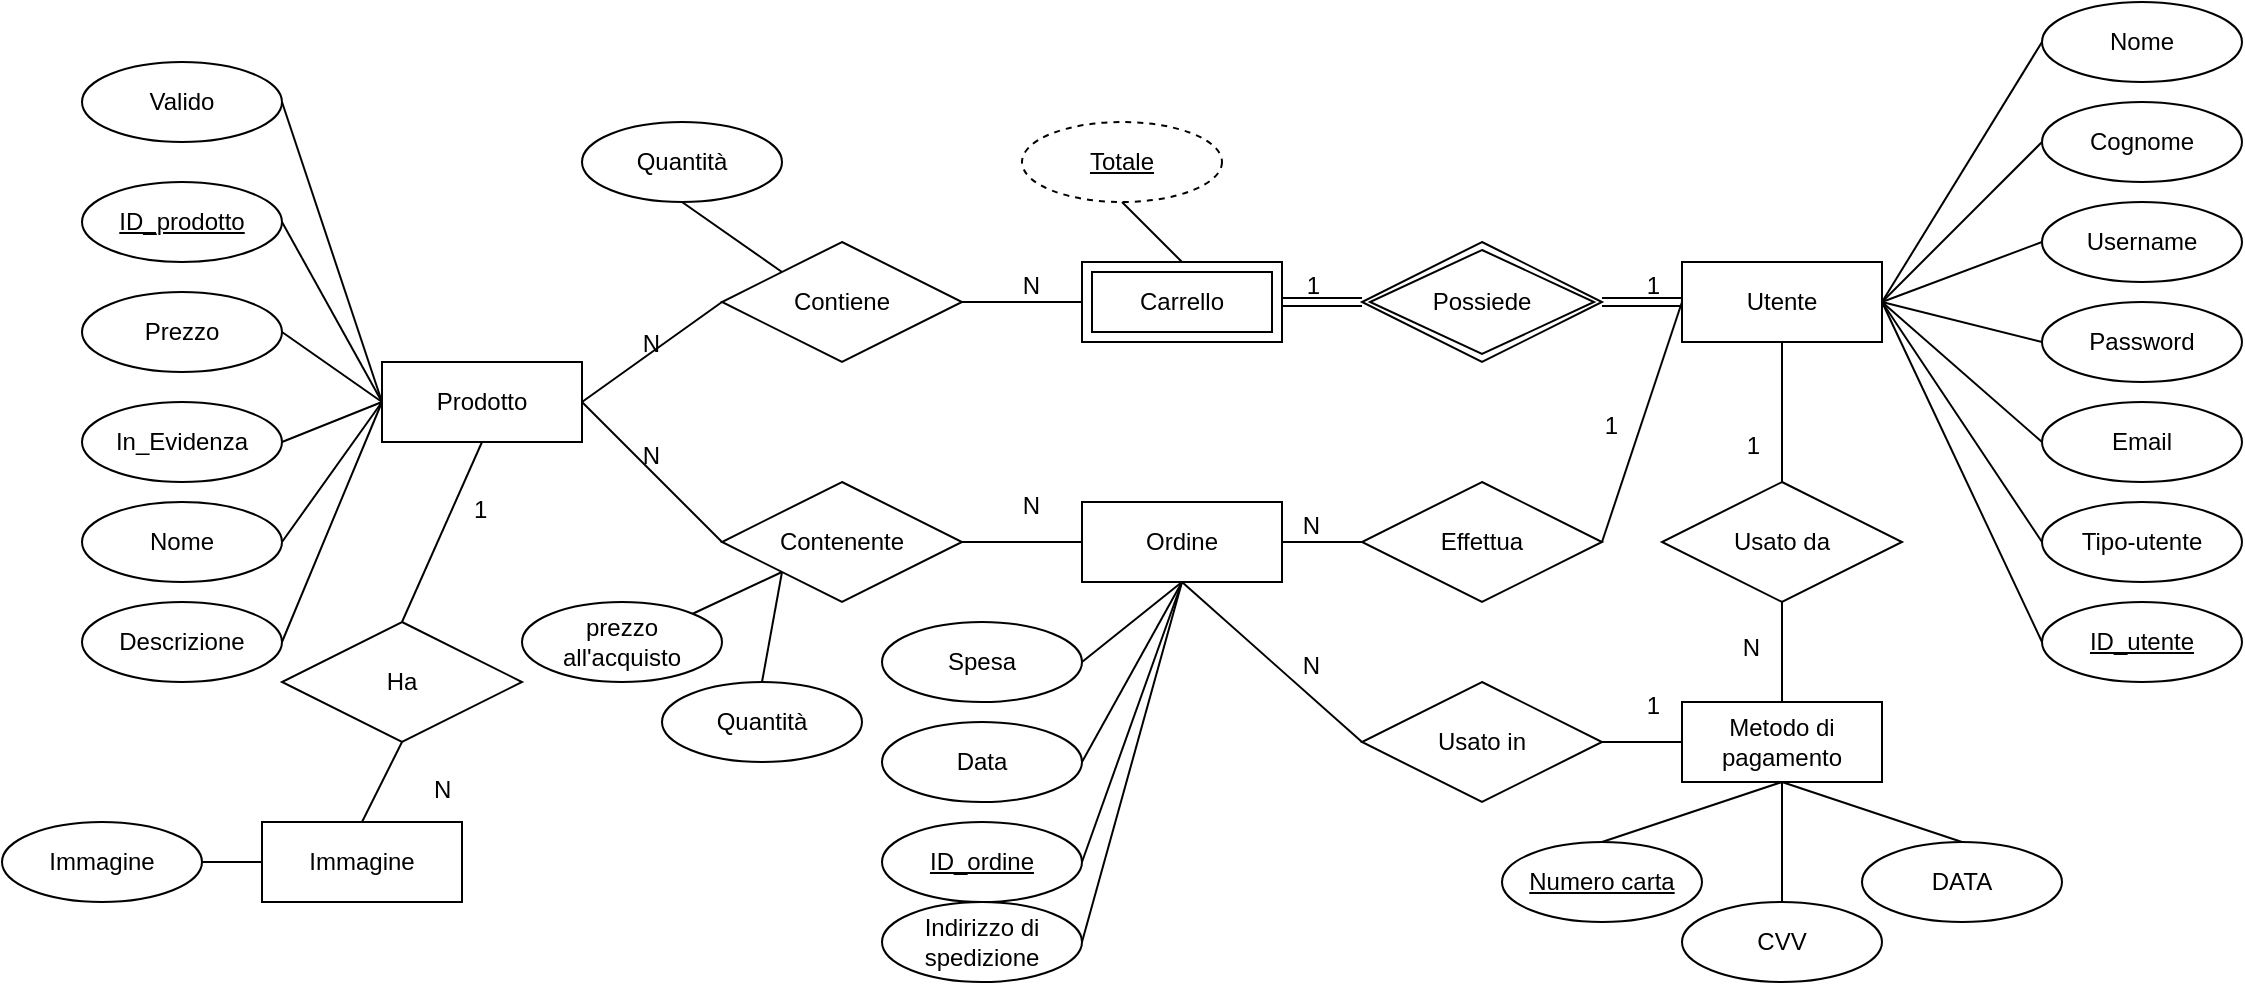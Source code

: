<mxfile version="24.6.1" type="device">
  <diagram name="Pagina-1" id="ulCDAMbjh5_WkC5npHMu">
    <mxGraphModel dx="1847" dy="1665" grid="1" gridSize="10" guides="1" tooltips="1" connect="1" arrows="1" fold="1" page="1" pageScale="1" pageWidth="827" pageHeight="1169" math="0" shadow="0">
      <root>
        <mxCell id="0" />
        <mxCell id="1" parent="0" />
        <mxCell id="CIkhCJjsKe8W1dYTgCuG-1" value="Utente" style="whiteSpace=wrap;html=1;align=center;" parent="1" vertex="1">
          <mxGeometry x="240" y="-150" width="100" height="40" as="geometry" />
        </mxCell>
        <mxCell id="CIkhCJjsKe8W1dYTgCuG-2" value="Nome" style="ellipse;whiteSpace=wrap;html=1;align=center;" parent="1" vertex="1">
          <mxGeometry x="420" y="-280" width="100" height="40" as="geometry" />
        </mxCell>
        <mxCell id="CIkhCJjsKe8W1dYTgCuG-3" value="Username" style="ellipse;whiteSpace=wrap;html=1;align=center;" parent="1" vertex="1">
          <mxGeometry x="420" y="-180" width="100" height="40" as="geometry" />
        </mxCell>
        <mxCell id="CIkhCJjsKe8W1dYTgCuG-4" value="Cognome" style="ellipse;whiteSpace=wrap;html=1;align=center;" parent="1" vertex="1">
          <mxGeometry x="420" y="-230" width="100" height="40" as="geometry" />
        </mxCell>
        <mxCell id="CIkhCJjsKe8W1dYTgCuG-5" value="Password" style="ellipse;whiteSpace=wrap;html=1;align=center;" parent="1" vertex="1">
          <mxGeometry x="420" y="-130" width="100" height="40" as="geometry" />
        </mxCell>
        <mxCell id="CIkhCJjsKe8W1dYTgCuG-7" value="Tipo-utente" style="ellipse;whiteSpace=wrap;html=1;align=center;" parent="1" vertex="1">
          <mxGeometry x="420" y="-30" width="100" height="40" as="geometry" />
        </mxCell>
        <mxCell id="CIkhCJjsKe8W1dYTgCuG-9" value="" style="endArrow=none;html=1;rounded=0;exitX=1;exitY=0.5;exitDx=0;exitDy=0;entryX=0;entryY=0.5;entryDx=0;entryDy=0;" parent="1" source="CIkhCJjsKe8W1dYTgCuG-1" target="CIkhCJjsKe8W1dYTgCuG-2" edge="1">
          <mxGeometry relative="1" as="geometry">
            <mxPoint x="340" y="-150" as="sourcePoint" />
            <mxPoint x="500" y="-150" as="targetPoint" />
          </mxGeometry>
        </mxCell>
        <mxCell id="CIkhCJjsKe8W1dYTgCuG-10" value="" style="endArrow=none;html=1;rounded=0;exitX=1;exitY=0.5;exitDx=0;exitDy=0;entryX=0;entryY=0.5;entryDx=0;entryDy=0;" parent="1" source="CIkhCJjsKe8W1dYTgCuG-1" target="CIkhCJjsKe8W1dYTgCuG-4" edge="1">
          <mxGeometry relative="1" as="geometry">
            <mxPoint x="340" y="-150" as="sourcePoint" />
            <mxPoint x="500" y="-150" as="targetPoint" />
          </mxGeometry>
        </mxCell>
        <mxCell id="CIkhCJjsKe8W1dYTgCuG-11" value="" style="endArrow=none;html=1;rounded=0;exitX=1;exitY=0.5;exitDx=0;exitDy=0;entryX=0;entryY=0.5;entryDx=0;entryDy=0;" parent="1" source="CIkhCJjsKe8W1dYTgCuG-1" target="CIkhCJjsKe8W1dYTgCuG-3" edge="1">
          <mxGeometry relative="1" as="geometry">
            <mxPoint x="340" y="-150" as="sourcePoint" />
            <mxPoint x="500" y="-150" as="targetPoint" />
          </mxGeometry>
        </mxCell>
        <mxCell id="CIkhCJjsKe8W1dYTgCuG-12" value="" style="endArrow=none;html=1;rounded=0;exitX=1;exitY=0.5;exitDx=0;exitDy=0;entryX=0;entryY=0.5;entryDx=0;entryDy=0;" parent="1" source="CIkhCJjsKe8W1dYTgCuG-1" target="CIkhCJjsKe8W1dYTgCuG-5" edge="1">
          <mxGeometry relative="1" as="geometry">
            <mxPoint x="340" y="-150" as="sourcePoint" />
            <mxPoint x="500" y="-150" as="targetPoint" />
          </mxGeometry>
        </mxCell>
        <mxCell id="CIkhCJjsKe8W1dYTgCuG-13" value="" style="endArrow=none;html=1;rounded=0;exitX=1;exitY=0.5;exitDx=0;exitDy=0;entryX=0;entryY=0.5;entryDx=0;entryDy=0;" parent="1" source="CIkhCJjsKe8W1dYTgCuG-1" target="zANikicJA0wHhlvG8WpX-4" edge="1">
          <mxGeometry relative="1" as="geometry">
            <mxPoint x="340" y="-150" as="sourcePoint" />
            <mxPoint x="420" y="-60" as="targetPoint" />
          </mxGeometry>
        </mxCell>
        <mxCell id="CIkhCJjsKe8W1dYTgCuG-14" value="" style="endArrow=none;html=1;rounded=0;exitX=1;exitY=0.5;exitDx=0;exitDy=0;entryX=0;entryY=0.5;entryDx=0;entryDy=0;" parent="1" source="CIkhCJjsKe8W1dYTgCuG-1" target="CIkhCJjsKe8W1dYTgCuG-7" edge="1">
          <mxGeometry relative="1" as="geometry">
            <mxPoint x="340" y="-150" as="sourcePoint" />
            <mxPoint x="500" y="-150" as="targetPoint" />
          </mxGeometry>
        </mxCell>
        <mxCell id="CIkhCJjsKe8W1dYTgCuG-15" value="Prodotto" style="whiteSpace=wrap;html=1;align=center;" parent="1" vertex="1">
          <mxGeometry x="-410" y="-100" width="100" height="40" as="geometry" />
        </mxCell>
        <mxCell id="CIkhCJjsKe8W1dYTgCuG-18" value="Contiene" style="shape=rhombus;perimeter=rhombusPerimeter;whiteSpace=wrap;html=1;align=center;" parent="1" vertex="1">
          <mxGeometry x="-240" y="-160" width="120" height="60" as="geometry" />
        </mxCell>
        <mxCell id="CIkhCJjsKe8W1dYTgCuG-24" value="Carrello" style="shape=ext;margin=3;double=1;whiteSpace=wrap;html=1;align=center;" parent="1" vertex="1">
          <mxGeometry x="-60" y="-150" width="100" height="40" as="geometry" />
        </mxCell>
        <mxCell id="CIkhCJjsKe8W1dYTgCuG-25" value="Possiede" style="shape=rhombus;double=1;perimeter=rhombusPerimeter;whiteSpace=wrap;html=1;align=center;" parent="1" vertex="1">
          <mxGeometry x="80" y="-160" width="120" height="60" as="geometry" />
        </mxCell>
        <mxCell id="CIkhCJjsKe8W1dYTgCuG-26" value="" style="shape=link;html=1;rounded=0;entryX=1;entryY=0.5;entryDx=0;entryDy=0;exitX=0;exitY=0.5;exitDx=0;exitDy=0;" parent="1" source="CIkhCJjsKe8W1dYTgCuG-25" target="CIkhCJjsKe8W1dYTgCuG-24" edge="1">
          <mxGeometry relative="1" as="geometry">
            <mxPoint x="80" y="-150" as="sourcePoint" />
            <mxPoint x="240" y="-150" as="targetPoint" />
          </mxGeometry>
        </mxCell>
        <mxCell id="CIkhCJjsKe8W1dYTgCuG-27" value="1" style="resizable=0;html=1;whiteSpace=wrap;align=right;verticalAlign=bottom;" parent="CIkhCJjsKe8W1dYTgCuG-26" connectable="0" vertex="1">
          <mxGeometry x="1" relative="1" as="geometry">
            <mxPoint x="20" as="offset" />
          </mxGeometry>
        </mxCell>
        <mxCell id="CIkhCJjsKe8W1dYTgCuG-28" value="" style="shape=link;html=1;rounded=0;exitX=1;exitY=0.5;exitDx=0;exitDy=0;entryX=0;entryY=0.5;entryDx=0;entryDy=0;" parent="1" source="CIkhCJjsKe8W1dYTgCuG-25" target="CIkhCJjsKe8W1dYTgCuG-1" edge="1">
          <mxGeometry relative="1" as="geometry">
            <mxPoint x="210" y="-130" as="sourcePoint" />
            <mxPoint x="240" y="-150" as="targetPoint" />
          </mxGeometry>
        </mxCell>
        <mxCell id="CIkhCJjsKe8W1dYTgCuG-29" value="1" style="resizable=0;html=1;whiteSpace=wrap;align=right;verticalAlign=bottom;" parent="CIkhCJjsKe8W1dYTgCuG-28" connectable="0" vertex="1">
          <mxGeometry x="1" relative="1" as="geometry">
            <mxPoint x="-10" as="offset" />
          </mxGeometry>
        </mxCell>
        <mxCell id="CIkhCJjsKe8W1dYTgCuG-36" value="" style="endArrow=none;html=1;rounded=0;exitX=0;exitY=0.5;exitDx=0;exitDy=0;entryX=1;entryY=0.5;entryDx=0;entryDy=0;" parent="1" source="CIkhCJjsKe8W1dYTgCuG-18" target="CIkhCJjsKe8W1dYTgCuG-15" edge="1">
          <mxGeometry relative="1" as="geometry">
            <mxPoint x="-110" y="-130" as="sourcePoint" />
            <mxPoint x="50" y="-130" as="targetPoint" />
          </mxGeometry>
        </mxCell>
        <mxCell id="CIkhCJjsKe8W1dYTgCuG-37" value="N" style="resizable=0;html=1;whiteSpace=wrap;align=right;verticalAlign=bottom;" parent="CIkhCJjsKe8W1dYTgCuG-36" connectable="0" vertex="1">
          <mxGeometry x="1" relative="1" as="geometry">
            <mxPoint x="40" y="-20" as="offset" />
          </mxGeometry>
        </mxCell>
        <mxCell id="CIkhCJjsKe8W1dYTgCuG-38" value="" style="endArrow=none;html=1;rounded=0;exitX=1;exitY=0.5;exitDx=0;exitDy=0;entryX=0;entryY=0.5;entryDx=0;entryDy=0;" parent="1" source="CIkhCJjsKe8W1dYTgCuG-18" target="CIkhCJjsKe8W1dYTgCuG-24" edge="1">
          <mxGeometry relative="1" as="geometry">
            <mxPoint x="-110" y="-130" as="sourcePoint" />
            <mxPoint x="50" y="-130" as="targetPoint" />
          </mxGeometry>
        </mxCell>
        <mxCell id="CIkhCJjsKe8W1dYTgCuG-39" value="N" style="resizable=0;html=1;whiteSpace=wrap;align=right;verticalAlign=bottom;" parent="CIkhCJjsKe8W1dYTgCuG-38" connectable="0" vertex="1">
          <mxGeometry x="1" relative="1" as="geometry">
            <mxPoint x="-20" as="offset" />
          </mxGeometry>
        </mxCell>
        <mxCell id="CIkhCJjsKe8W1dYTgCuG-40" value="Effettua" style="shape=rhombus;perimeter=rhombusPerimeter;whiteSpace=wrap;html=1;align=center;" parent="1" vertex="1">
          <mxGeometry x="80" y="-40" width="120" height="60" as="geometry" />
        </mxCell>
        <mxCell id="CIkhCJjsKe8W1dYTgCuG-41" value="" style="endArrow=none;html=1;rounded=0;exitX=0;exitY=0.5;exitDx=0;exitDy=0;entryX=1;entryY=0.5;entryDx=0;entryDy=0;" parent="1" source="CIkhCJjsKe8W1dYTgCuG-1" target="CIkhCJjsKe8W1dYTgCuG-40" edge="1">
          <mxGeometry relative="1" as="geometry">
            <mxPoint y="-110" as="sourcePoint" />
            <mxPoint x="160" y="-110" as="targetPoint" />
          </mxGeometry>
        </mxCell>
        <mxCell id="CIkhCJjsKe8W1dYTgCuG-42" value="1" style="resizable=0;html=1;whiteSpace=wrap;align=right;verticalAlign=bottom;" parent="CIkhCJjsKe8W1dYTgCuG-41" connectable="0" vertex="1">
          <mxGeometry x="1" relative="1" as="geometry">
            <mxPoint x="10" y="-50" as="offset" />
          </mxGeometry>
        </mxCell>
        <mxCell id="CIkhCJjsKe8W1dYTgCuG-44" value="Ordine" style="whiteSpace=wrap;html=1;align=center;" parent="1" vertex="1">
          <mxGeometry x="-60" y="-30" width="100" height="40" as="geometry" />
        </mxCell>
        <mxCell id="CIkhCJjsKe8W1dYTgCuG-45" value="" style="endArrow=none;html=1;rounded=0;exitX=1;exitY=0.5;exitDx=0;exitDy=0;entryX=0;entryY=0.5;entryDx=0;entryDy=0;" parent="1" source="CIkhCJjsKe8W1dYTgCuG-44" target="CIkhCJjsKe8W1dYTgCuG-40" edge="1">
          <mxGeometry relative="1" as="geometry">
            <mxPoint x="20" y="-20" as="sourcePoint" />
            <mxPoint x="180" y="-20" as="targetPoint" />
          </mxGeometry>
        </mxCell>
        <mxCell id="CIkhCJjsKe8W1dYTgCuG-46" value="N" style="resizable=0;html=1;whiteSpace=wrap;align=right;verticalAlign=bottom;" parent="CIkhCJjsKe8W1dYTgCuG-45" connectable="0" vertex="1">
          <mxGeometry x="1" relative="1" as="geometry">
            <mxPoint x="-20" as="offset" />
          </mxGeometry>
        </mxCell>
        <mxCell id="CIkhCJjsKe8W1dYTgCuG-48" value="Contenente" style="shape=rhombus;perimeter=rhombusPerimeter;whiteSpace=wrap;html=1;align=center;" parent="1" vertex="1">
          <mxGeometry x="-240" y="-40" width="120" height="60" as="geometry" />
        </mxCell>
        <mxCell id="CIkhCJjsKe8W1dYTgCuG-49" value="" style="endArrow=none;html=1;rounded=0;exitX=1;exitY=0.5;exitDx=0;exitDy=0;entryX=0;entryY=0.5;entryDx=0;entryDy=0;" parent="1" source="CIkhCJjsKe8W1dYTgCuG-48" target="CIkhCJjsKe8W1dYTgCuG-44" edge="1">
          <mxGeometry relative="1" as="geometry">
            <mxPoint x="-100" y="-60" as="sourcePoint" />
            <mxPoint x="60" y="-60" as="targetPoint" />
          </mxGeometry>
        </mxCell>
        <mxCell id="CIkhCJjsKe8W1dYTgCuG-50" value="N" style="resizable=0;html=1;whiteSpace=wrap;align=right;verticalAlign=bottom;" parent="CIkhCJjsKe8W1dYTgCuG-49" connectable="0" vertex="1">
          <mxGeometry x="1" relative="1" as="geometry">
            <mxPoint x="-20" y="-10" as="offset" />
          </mxGeometry>
        </mxCell>
        <mxCell id="CIkhCJjsKe8W1dYTgCuG-51" value="" style="endArrow=none;html=1;rounded=0;exitX=1;exitY=0.5;exitDx=0;exitDy=0;entryX=0;entryY=0.5;entryDx=0;entryDy=0;" parent="1" source="CIkhCJjsKe8W1dYTgCuG-15" target="CIkhCJjsKe8W1dYTgCuG-48" edge="1">
          <mxGeometry relative="1" as="geometry">
            <mxPoint x="-100" y="-70" as="sourcePoint" />
            <mxPoint x="60" y="-70" as="targetPoint" />
          </mxGeometry>
        </mxCell>
        <mxCell id="CIkhCJjsKe8W1dYTgCuG-52" value="N" style="resizable=0;html=1;whiteSpace=wrap;align=right;verticalAlign=bottom;" parent="CIkhCJjsKe8W1dYTgCuG-51" connectable="0" vertex="1">
          <mxGeometry x="1" relative="1" as="geometry">
            <mxPoint x="-30" y="-35" as="offset" />
          </mxGeometry>
        </mxCell>
        <mxCell id="CIkhCJjsKe8W1dYTgCuG-54" value="Metodo di pagamento" style="whiteSpace=wrap;html=1;align=center;" parent="1" vertex="1">
          <mxGeometry x="240" y="70" width="100" height="40" as="geometry" />
        </mxCell>
        <mxCell id="CIkhCJjsKe8W1dYTgCuG-55" value="Usato da" style="shape=rhombus;perimeter=rhombusPerimeter;whiteSpace=wrap;html=1;align=center;" parent="1" vertex="1">
          <mxGeometry x="230" y="-40" width="120" height="60" as="geometry" />
        </mxCell>
        <mxCell id="CIkhCJjsKe8W1dYTgCuG-56" value="Usato in" style="shape=rhombus;perimeter=rhombusPerimeter;whiteSpace=wrap;html=1;align=center;" parent="1" vertex="1">
          <mxGeometry x="80" y="60" width="120" height="60" as="geometry" />
        </mxCell>
        <mxCell id="CIkhCJjsKe8W1dYTgCuG-57" value="" style="endArrow=none;html=1;rounded=0;exitX=0.5;exitY=1;exitDx=0;exitDy=0;entryX=0;entryY=0.5;entryDx=0;entryDy=0;" parent="1" source="CIkhCJjsKe8W1dYTgCuG-44" target="CIkhCJjsKe8W1dYTgCuG-56" edge="1">
          <mxGeometry relative="1" as="geometry">
            <mxPoint x="20" y="-80" as="sourcePoint" />
            <mxPoint x="70" y="70" as="targetPoint" />
          </mxGeometry>
        </mxCell>
        <mxCell id="CIkhCJjsKe8W1dYTgCuG-58" value="N" style="resizable=0;html=1;whiteSpace=wrap;align=right;verticalAlign=bottom;" parent="CIkhCJjsKe8W1dYTgCuG-57" connectable="0" vertex="1">
          <mxGeometry x="1" relative="1" as="geometry">
            <mxPoint x="-20" y="-30" as="offset" />
          </mxGeometry>
        </mxCell>
        <mxCell id="CIkhCJjsKe8W1dYTgCuG-59" value="" style="endArrow=none;html=1;rounded=0;exitX=1;exitY=0.5;exitDx=0;exitDy=0;entryX=0;entryY=0.5;entryDx=0;entryDy=0;" parent="1" source="CIkhCJjsKe8W1dYTgCuG-56" target="CIkhCJjsKe8W1dYTgCuG-54" edge="1">
          <mxGeometry relative="1" as="geometry">
            <mxPoint x="20" y="-90" as="sourcePoint" />
            <mxPoint x="180" y="-90" as="targetPoint" />
          </mxGeometry>
        </mxCell>
        <mxCell id="CIkhCJjsKe8W1dYTgCuG-60" value="1" style="resizable=0;html=1;whiteSpace=wrap;align=right;verticalAlign=bottom;" parent="CIkhCJjsKe8W1dYTgCuG-59" connectable="0" vertex="1">
          <mxGeometry x="1" relative="1" as="geometry">
            <mxPoint x="-10" y="-10" as="offset" />
          </mxGeometry>
        </mxCell>
        <mxCell id="CIkhCJjsKe8W1dYTgCuG-61" value="" style="endArrow=none;html=1;rounded=0;exitX=0.5;exitY=0;exitDx=0;exitDy=0;entryX=0.5;entryY=1;entryDx=0;entryDy=0;" parent="1" source="CIkhCJjsKe8W1dYTgCuG-54" target="CIkhCJjsKe8W1dYTgCuG-55" edge="1">
          <mxGeometry relative="1" as="geometry">
            <mxPoint x="140" y="40" as="sourcePoint" />
            <mxPoint x="300" y="40" as="targetPoint" />
          </mxGeometry>
        </mxCell>
        <mxCell id="CIkhCJjsKe8W1dYTgCuG-62" value="N" style="resizable=0;html=1;whiteSpace=wrap;align=right;verticalAlign=bottom;" parent="CIkhCJjsKe8W1dYTgCuG-61" connectable="0" vertex="1">
          <mxGeometry x="1" relative="1" as="geometry">
            <mxPoint x="-10" y="31" as="offset" />
          </mxGeometry>
        </mxCell>
        <mxCell id="CIkhCJjsKe8W1dYTgCuG-64" value="" style="endArrow=none;html=1;rounded=0;exitX=0.5;exitY=1;exitDx=0;exitDy=0;entryX=0.5;entryY=0;entryDx=0;entryDy=0;" parent="1" source="CIkhCJjsKe8W1dYTgCuG-1" target="CIkhCJjsKe8W1dYTgCuG-55" edge="1">
          <mxGeometry relative="1" as="geometry">
            <mxPoint x="-10" y="-20" as="sourcePoint" />
            <mxPoint x="150" y="-20" as="targetPoint" />
          </mxGeometry>
        </mxCell>
        <mxCell id="CIkhCJjsKe8W1dYTgCuG-65" value="1" style="resizable=0;html=1;whiteSpace=wrap;align=right;verticalAlign=bottom;" parent="CIkhCJjsKe8W1dYTgCuG-64" connectable="0" vertex="1">
          <mxGeometry x="1" relative="1" as="geometry">
            <mxPoint x="-10" y="-10" as="offset" />
          </mxGeometry>
        </mxCell>
        <mxCell id="CIkhCJjsKe8W1dYTgCuG-66" value="Quantità" style="ellipse;whiteSpace=wrap;html=1;align=center;" parent="1" vertex="1">
          <mxGeometry x="-270" y="60" width="100" height="40" as="geometry" />
        </mxCell>
        <mxCell id="CIkhCJjsKe8W1dYTgCuG-69" value="" style="endArrow=none;html=1;rounded=0;exitX=0.5;exitY=0;exitDx=0;exitDy=0;entryX=0;entryY=1;entryDx=0;entryDy=0;" parent="1" source="CIkhCJjsKe8W1dYTgCuG-66" target="CIkhCJjsKe8W1dYTgCuG-48" edge="1">
          <mxGeometry relative="1" as="geometry">
            <mxPoint x="-260" y="50" as="sourcePoint" />
            <mxPoint x="-100" y="50" as="targetPoint" />
          </mxGeometry>
        </mxCell>
        <mxCell id="CIkhCJjsKe8W1dYTgCuG-70" value="Quantità" style="ellipse;whiteSpace=wrap;html=1;align=center;" parent="1" vertex="1">
          <mxGeometry x="-310" y="-220" width="100" height="40" as="geometry" />
        </mxCell>
        <mxCell id="CIkhCJjsKe8W1dYTgCuG-71" value="Spesa" style="ellipse;whiteSpace=wrap;html=1;align=center;" parent="1" vertex="1">
          <mxGeometry x="-160" y="30" width="100" height="40" as="geometry" />
        </mxCell>
        <mxCell id="CIkhCJjsKe8W1dYTgCuG-72" value="" style="endArrow=none;html=1;rounded=0;exitX=0.5;exitY=1;exitDx=0;exitDy=0;entryX=0;entryY=0;entryDx=0;entryDy=0;" parent="1" source="CIkhCJjsKe8W1dYTgCuG-70" target="CIkhCJjsKe8W1dYTgCuG-18" edge="1">
          <mxGeometry relative="1" as="geometry">
            <mxPoint x="-40" y="-40" as="sourcePoint" />
            <mxPoint x="120" y="-40" as="targetPoint" />
          </mxGeometry>
        </mxCell>
        <mxCell id="CIkhCJjsKe8W1dYTgCuG-73" value="Totale" style="ellipse;whiteSpace=wrap;html=1;align=center;dashed=1;fontStyle=4" parent="1" vertex="1">
          <mxGeometry x="-90" y="-220" width="100" height="40" as="geometry" />
        </mxCell>
        <mxCell id="CIkhCJjsKe8W1dYTgCuG-74" value="" style="endArrow=none;html=1;rounded=0;exitX=0.5;exitY=1;exitDx=0;exitDy=0;entryX=0.5;entryY=0;entryDx=0;entryDy=0;" parent="1" source="CIkhCJjsKe8W1dYTgCuG-73" target="CIkhCJjsKe8W1dYTgCuG-24" edge="1">
          <mxGeometry relative="1" as="geometry">
            <mxPoint x="-10" y="-70" as="sourcePoint" />
            <mxPoint x="150" y="-70" as="targetPoint" />
          </mxGeometry>
        </mxCell>
        <mxCell id="CIkhCJjsKe8W1dYTgCuG-75" value="" style="endArrow=none;html=1;rounded=0;exitX=1;exitY=0.5;exitDx=0;exitDy=0;entryX=0.5;entryY=1;entryDx=0;entryDy=0;" parent="1" source="CIkhCJjsKe8W1dYTgCuG-71" target="CIkhCJjsKe8W1dYTgCuG-44" edge="1">
          <mxGeometry relative="1" as="geometry">
            <mxPoint x="30" y="-20" as="sourcePoint" />
            <mxPoint x="190" y="-20" as="targetPoint" />
          </mxGeometry>
        </mxCell>
        <mxCell id="CIkhCJjsKe8W1dYTgCuG-76" value="Prezzo" style="ellipse;whiteSpace=wrap;html=1;align=center;" parent="1" vertex="1">
          <mxGeometry x="-560" y="-135" width="100" height="40" as="geometry" />
        </mxCell>
        <mxCell id="CIkhCJjsKe8W1dYTgCuG-79" value="" style="endArrow=none;html=1;rounded=0;exitX=1;exitY=0.5;exitDx=0;exitDy=0;entryX=0;entryY=0.5;entryDx=0;entryDy=0;" parent="1" source="CIkhCJjsKe8W1dYTgCuG-76" target="CIkhCJjsKe8W1dYTgCuG-15" edge="1">
          <mxGeometry relative="1" as="geometry">
            <mxPoint x="30" y="-20" as="sourcePoint" />
            <mxPoint x="190" y="-20" as="targetPoint" />
          </mxGeometry>
        </mxCell>
        <mxCell id="CIkhCJjsKe8W1dYTgCuG-80" value="Data" style="ellipse;whiteSpace=wrap;html=1;align=center;" parent="1" vertex="1">
          <mxGeometry x="-160" y="80" width="100" height="40" as="geometry" />
        </mxCell>
        <mxCell id="CIkhCJjsKe8W1dYTgCuG-82" value="" style="endArrow=none;html=1;rounded=0;exitX=0.5;exitY=1;exitDx=0;exitDy=0;entryX=1;entryY=0.5;entryDx=0;entryDy=0;" parent="1" source="CIkhCJjsKe8W1dYTgCuG-44" target="CIkhCJjsKe8W1dYTgCuG-80" edge="1">
          <mxGeometry relative="1" as="geometry">
            <mxPoint x="-30" y="-40" as="sourcePoint" />
            <mxPoint x="130" y="-40" as="targetPoint" />
          </mxGeometry>
        </mxCell>
        <mxCell id="CIkhCJjsKe8W1dYTgCuG-83" value="Indirizzo di spedizione" style="ellipse;whiteSpace=wrap;html=1;align=center;" parent="1" vertex="1">
          <mxGeometry x="-160" y="170" width="100" height="40" as="geometry" />
        </mxCell>
        <mxCell id="CIkhCJjsKe8W1dYTgCuG-84" value="" style="endArrow=none;html=1;rounded=0;exitX=0.5;exitY=1;exitDx=0;exitDy=0;entryX=1;entryY=0.5;entryDx=0;entryDy=0;" parent="1" source="CIkhCJjsKe8W1dYTgCuG-44" target="CIkhCJjsKe8W1dYTgCuG-83" edge="1">
          <mxGeometry relative="1" as="geometry">
            <mxPoint x="-20" y="50" as="sourcePoint" />
            <mxPoint x="140" y="50" as="targetPoint" />
          </mxGeometry>
        </mxCell>
        <mxCell id="CIkhCJjsKe8W1dYTgCuG-85" value="Numero carta" style="ellipse;whiteSpace=wrap;html=1;align=center;fontStyle=4" parent="1" vertex="1">
          <mxGeometry x="150" y="140" width="100" height="40" as="geometry" />
        </mxCell>
        <mxCell id="CIkhCJjsKe8W1dYTgCuG-86" value="CVV" style="ellipse;whiteSpace=wrap;html=1;align=center;" parent="1" vertex="1">
          <mxGeometry x="240" y="170" width="100" height="40" as="geometry" />
        </mxCell>
        <mxCell id="CIkhCJjsKe8W1dYTgCuG-87" value="" style="endArrow=none;html=1;rounded=0;exitX=0.5;exitY=0;exitDx=0;exitDy=0;entryX=0.5;entryY=1;entryDx=0;entryDy=0;" parent="1" source="CIkhCJjsKe8W1dYTgCuG-85" target="CIkhCJjsKe8W1dYTgCuG-54" edge="1">
          <mxGeometry relative="1" as="geometry">
            <mxPoint x="-80" y="160" as="sourcePoint" />
            <mxPoint x="80" y="160" as="targetPoint" />
          </mxGeometry>
        </mxCell>
        <mxCell id="CIkhCJjsKe8W1dYTgCuG-88" value="" style="endArrow=none;html=1;rounded=0;exitX=0.5;exitY=1;exitDx=0;exitDy=0;entryX=0.5;entryY=0;entryDx=0;entryDy=0;" parent="1" source="CIkhCJjsKe8W1dYTgCuG-54" target="CIkhCJjsKe8W1dYTgCuG-86" edge="1">
          <mxGeometry relative="1" as="geometry">
            <mxPoint x="-80" y="160" as="sourcePoint" />
            <mxPoint x="80" y="160" as="targetPoint" />
          </mxGeometry>
        </mxCell>
        <mxCell id="68fnLL6jfc0v7Qo89pBz-1" value="prezzo all&#39;acquisto" style="ellipse;whiteSpace=wrap;html=1;align=center;" parent="1" vertex="1">
          <mxGeometry x="-340" y="20" width="100" height="40" as="geometry" />
        </mxCell>
        <mxCell id="68fnLL6jfc0v7Qo89pBz-4" value="" style="endArrow=none;html=1;rounded=0;exitX=1;exitY=0;exitDx=0;exitDy=0;entryX=0;entryY=1;entryDx=0;entryDy=0;" parent="1" source="68fnLL6jfc0v7Qo89pBz-1" target="CIkhCJjsKe8W1dYTgCuG-48" edge="1">
          <mxGeometry relative="1" as="geometry">
            <mxPoint x="-80" y="-10" as="sourcePoint" />
            <mxPoint x="80" y="-10" as="targetPoint" />
          </mxGeometry>
        </mxCell>
        <mxCell id="68fnLL6jfc0v7Qo89pBz-7" value="ID_prodotto" style="ellipse;whiteSpace=wrap;html=1;align=center;fontStyle=4;" parent="1" vertex="1">
          <mxGeometry x="-560" y="-190" width="100" height="40" as="geometry" />
        </mxCell>
        <mxCell id="68fnLL6jfc0v7Qo89pBz-8" value="" style="endArrow=none;html=1;rounded=0;exitX=1;exitY=0.5;exitDx=0;exitDy=0;entryX=0;entryY=0.5;entryDx=0;entryDy=0;" parent="1" source="68fnLL6jfc0v7Qo89pBz-7" target="CIkhCJjsKe8W1dYTgCuG-15" edge="1">
          <mxGeometry relative="1" as="geometry">
            <mxPoint x="-190" y="10" as="sourcePoint" />
            <mxPoint x="-30" y="10" as="targetPoint" />
          </mxGeometry>
        </mxCell>
        <mxCell id="68fnLL6jfc0v7Qo89pBz-9" value="Nome" style="ellipse;whiteSpace=wrap;html=1;align=center;" parent="1" vertex="1">
          <mxGeometry x="-560" y="-30" width="100" height="40" as="geometry" />
        </mxCell>
        <mxCell id="68fnLL6jfc0v7Qo89pBz-10" value="Descrizione" style="ellipse;whiteSpace=wrap;html=1;align=center;" parent="1" vertex="1">
          <mxGeometry x="-560" y="20" width="100" height="40" as="geometry" />
        </mxCell>
        <mxCell id="68fnLL6jfc0v7Qo89pBz-11" value="" style="endArrow=none;html=1;rounded=0;exitX=1;exitY=0.5;exitDx=0;exitDy=0;entryX=0;entryY=0.5;entryDx=0;entryDy=0;" parent="1" source="68fnLL6jfc0v7Qo89pBz-9" target="CIkhCJjsKe8W1dYTgCuG-15" edge="1">
          <mxGeometry relative="1" as="geometry">
            <mxPoint x="-240" y="10" as="sourcePoint" />
            <mxPoint x="-80" y="10" as="targetPoint" />
          </mxGeometry>
        </mxCell>
        <mxCell id="68fnLL6jfc0v7Qo89pBz-12" value="" style="endArrow=none;html=1;rounded=0;exitX=1;exitY=0.5;exitDx=0;exitDy=0;entryX=0;entryY=0.5;entryDx=0;entryDy=0;" parent="1" source="68fnLL6jfc0v7Qo89pBz-10" target="CIkhCJjsKe8W1dYTgCuG-15" edge="1">
          <mxGeometry relative="1" as="geometry">
            <mxPoint x="-240" y="10" as="sourcePoint" />
            <mxPoint x="-80" y="10" as="targetPoint" />
          </mxGeometry>
        </mxCell>
        <mxCell id="68fnLL6jfc0v7Qo89pBz-13" value="ID_ordine" style="ellipse;whiteSpace=wrap;html=1;align=center;fontStyle=4" parent="1" vertex="1">
          <mxGeometry x="-160" y="130" width="100" height="40" as="geometry" />
        </mxCell>
        <mxCell id="68fnLL6jfc0v7Qo89pBz-14" value="" style="endArrow=none;html=1;rounded=0;exitX=1;exitY=0.5;exitDx=0;exitDy=0;entryX=0.5;entryY=1;entryDx=0;entryDy=0;" parent="1" source="68fnLL6jfc0v7Qo89pBz-13" target="CIkhCJjsKe8W1dYTgCuG-44" edge="1">
          <mxGeometry relative="1" as="geometry">
            <mxPoint x="-50" y="70" as="sourcePoint" />
            <mxPoint x="110" y="70" as="targetPoint" />
          </mxGeometry>
        </mxCell>
        <mxCell id="zANikicJA0wHhlvG8WpX-2" value="ID_utente" style="ellipse;whiteSpace=wrap;html=1;align=center;fontStyle=4;" parent="1" vertex="1">
          <mxGeometry x="420" y="20" width="100" height="40" as="geometry" />
        </mxCell>
        <mxCell id="zANikicJA0wHhlvG8WpX-3" value="" style="endArrow=none;html=1;rounded=0;exitX=1;exitY=0.5;exitDx=0;exitDy=0;entryX=0;entryY=0.5;entryDx=0;entryDy=0;" parent="1" source="CIkhCJjsKe8W1dYTgCuG-1" target="zANikicJA0wHhlvG8WpX-2" edge="1">
          <mxGeometry relative="1" as="geometry">
            <mxPoint x="80" y="-30" as="sourcePoint" />
            <mxPoint x="240" y="-30" as="targetPoint" />
          </mxGeometry>
        </mxCell>
        <mxCell id="zANikicJA0wHhlvG8WpX-4" value="Email" style="ellipse;whiteSpace=wrap;html=1;align=center;" parent="1" vertex="1">
          <mxGeometry x="420" y="-80" width="100" height="40" as="geometry" />
        </mxCell>
        <mxCell id="yn5X_s4ydXxAKd5JYcYT-1" value="Immagine" style="whiteSpace=wrap;html=1;align=center;" parent="1" vertex="1">
          <mxGeometry x="-470" y="130" width="100" height="40" as="geometry" />
        </mxCell>
        <mxCell id="yn5X_s4ydXxAKd5JYcYT-2" value="Ha" style="shape=rhombus;perimeter=rhombusPerimeter;whiteSpace=wrap;html=1;align=center;" parent="1" vertex="1">
          <mxGeometry x="-460" y="30" width="120" height="60" as="geometry" />
        </mxCell>
        <mxCell id="yn5X_s4ydXxAKd5JYcYT-3" value="" style="endArrow=none;html=1;rounded=0;exitX=0.5;exitY=1;exitDx=0;exitDy=0;entryX=0.5;entryY=0;entryDx=0;entryDy=0;" parent="1" source="CIkhCJjsKe8W1dYTgCuG-15" target="yn5X_s4ydXxAKd5JYcYT-2" edge="1">
          <mxGeometry relative="1" as="geometry">
            <mxPoint x="-220" y="120" as="sourcePoint" />
            <mxPoint x="-60" y="120" as="targetPoint" />
          </mxGeometry>
        </mxCell>
        <mxCell id="yn5X_s4ydXxAKd5JYcYT-4" value="" style="endArrow=none;html=1;rounded=0;exitX=0.5;exitY=1;exitDx=0;exitDy=0;entryX=0.5;entryY=0;entryDx=0;entryDy=0;" parent="1" source="yn5X_s4ydXxAKd5JYcYT-2" target="yn5X_s4ydXxAKd5JYcYT-1" edge="1">
          <mxGeometry relative="1" as="geometry">
            <mxPoint x="-220" y="120" as="sourcePoint" />
            <mxPoint x="-60" y="120" as="targetPoint" />
          </mxGeometry>
        </mxCell>
        <mxCell id="yn5X_s4ydXxAKd5JYcYT-5" value="1" style="text;strokeColor=none;fillColor=none;spacingLeft=4;spacingRight=4;overflow=hidden;rotatable=0;points=[[0,0.5],[1,0.5]];portConstraint=eastwest;fontSize=12;whiteSpace=wrap;html=1;" parent="1" vertex="1">
          <mxGeometry x="-370" y="-40" width="40" height="30" as="geometry" />
        </mxCell>
        <mxCell id="yn5X_s4ydXxAKd5JYcYT-6" value="N" style="text;strokeColor=none;fillColor=none;spacingLeft=4;spacingRight=4;overflow=hidden;rotatable=0;points=[[0,0.5],[1,0.5]];portConstraint=eastwest;fontSize=12;whiteSpace=wrap;html=1;" parent="1" vertex="1">
          <mxGeometry x="-390" y="100" width="40" height="30" as="geometry" />
        </mxCell>
        <mxCell id="yn5X_s4ydXxAKd5JYcYT-9" value="Immagine" style="ellipse;whiteSpace=wrap;html=1;align=center;" parent="1" vertex="1">
          <mxGeometry x="-600" y="130" width="100" height="40" as="geometry" />
        </mxCell>
        <mxCell id="yn5X_s4ydXxAKd5JYcYT-10" value="" style="endArrow=none;html=1;rounded=0;exitX=0;exitY=0.5;exitDx=0;exitDy=0;entryX=1;entryY=0.5;entryDx=0;entryDy=0;" parent="1" source="yn5X_s4ydXxAKd5JYcYT-1" target="yn5X_s4ydXxAKd5JYcYT-9" edge="1">
          <mxGeometry relative="1" as="geometry">
            <mxPoint y="100" as="sourcePoint" />
            <mxPoint x="160" y="100" as="targetPoint" />
          </mxGeometry>
        </mxCell>
        <mxCell id="Ob_wVDzhrld-f0-BsjSN-1" value="Valido" style="ellipse;whiteSpace=wrap;html=1;align=center;" parent="1" vertex="1">
          <mxGeometry x="-560" y="-250" width="100" height="40" as="geometry" />
        </mxCell>
        <mxCell id="Ob_wVDzhrld-f0-BsjSN-2" value="" style="endArrow=none;html=1;rounded=0;exitX=1;exitY=0.5;exitDx=0;exitDy=0;entryX=0;entryY=0.5;entryDx=0;entryDy=0;" parent="1" source="Ob_wVDzhrld-f0-BsjSN-1" target="CIkhCJjsKe8W1dYTgCuG-15" edge="1">
          <mxGeometry relative="1" as="geometry">
            <mxPoint x="-210" y="-60" as="sourcePoint" />
            <mxPoint x="-50" y="-60" as="targetPoint" />
          </mxGeometry>
        </mxCell>
        <mxCell id="Ob_wVDzhrld-f0-BsjSN-3" value="DATA" style="ellipse;whiteSpace=wrap;html=1;align=center;" parent="1" vertex="1">
          <mxGeometry x="330" y="140" width="100" height="40" as="geometry" />
        </mxCell>
        <mxCell id="Ob_wVDzhrld-f0-BsjSN-4" value="" style="endArrow=none;html=1;rounded=0;exitX=0.5;exitY=1;exitDx=0;exitDy=0;entryX=0.5;entryY=0;entryDx=0;entryDy=0;" parent="1" source="CIkhCJjsKe8W1dYTgCuG-54" target="Ob_wVDzhrld-f0-BsjSN-3" edge="1">
          <mxGeometry relative="1" as="geometry">
            <mxPoint x="-70" y="30" as="sourcePoint" />
            <mxPoint x="90" y="30" as="targetPoint" />
          </mxGeometry>
        </mxCell>
        <mxCell id="8xGF6ELbetLNoDxKkRsC-5" value="In_Evidenza" style="ellipse;whiteSpace=wrap;html=1;align=center;" vertex="1" parent="1">
          <mxGeometry x="-560" y="-80" width="100" height="40" as="geometry" />
        </mxCell>
        <mxCell id="8xGF6ELbetLNoDxKkRsC-6" value="" style="endArrow=none;html=1;rounded=0;exitX=1;exitY=0.5;exitDx=0;exitDy=0;entryX=0;entryY=0.5;entryDx=0;entryDy=0;" edge="1" parent="1" source="8xGF6ELbetLNoDxKkRsC-5" target="CIkhCJjsKe8W1dYTgCuG-15">
          <mxGeometry relative="1" as="geometry">
            <mxPoint x="-280" y="20" as="sourcePoint" />
            <mxPoint x="-120" y="20" as="targetPoint" />
          </mxGeometry>
        </mxCell>
      </root>
    </mxGraphModel>
  </diagram>
</mxfile>
